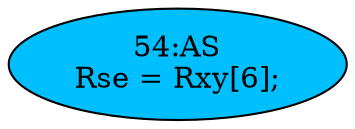 strict digraph "" {
	node [label="\N"];
	"54:AS"	 [ast="<pyverilog.vparser.ast.Assign object at 0x7fdf564d1250>",
		def_var="['Rse']",
		fillcolor=deepskyblue,
		label="54:AS
Rse = Rxy[6];",
		statements="[]",
		style=filled,
		typ=Assign,
		use_var="['Rxy']"];
}
